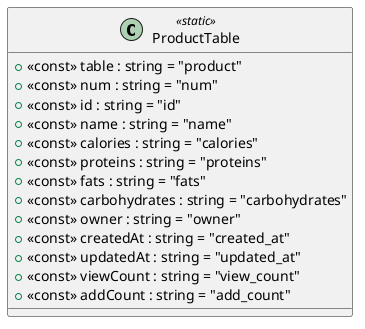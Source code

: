 @startuml
class ProductTable <<static>> {
    + <<const>> table : string = "product"
    + <<const>> num : string = "num"
    + <<const>> id : string = "id"
    + <<const>> name : string = "name"
    + <<const>> calories : string = "calories"
    + <<const>> proteins : string = "proteins"
    + <<const>> fats : string = "fats"
    + <<const>> carbohydrates : string = "carbohydrates"
    + <<const>> owner : string = "owner"
    + <<const>> createdAt : string = "created_at"
    + <<const>> updatedAt : string = "updated_at"
    + <<const>> viewCount : string = "view_count"
    + <<const>> addCount : string = "add_count"
}
@enduml
